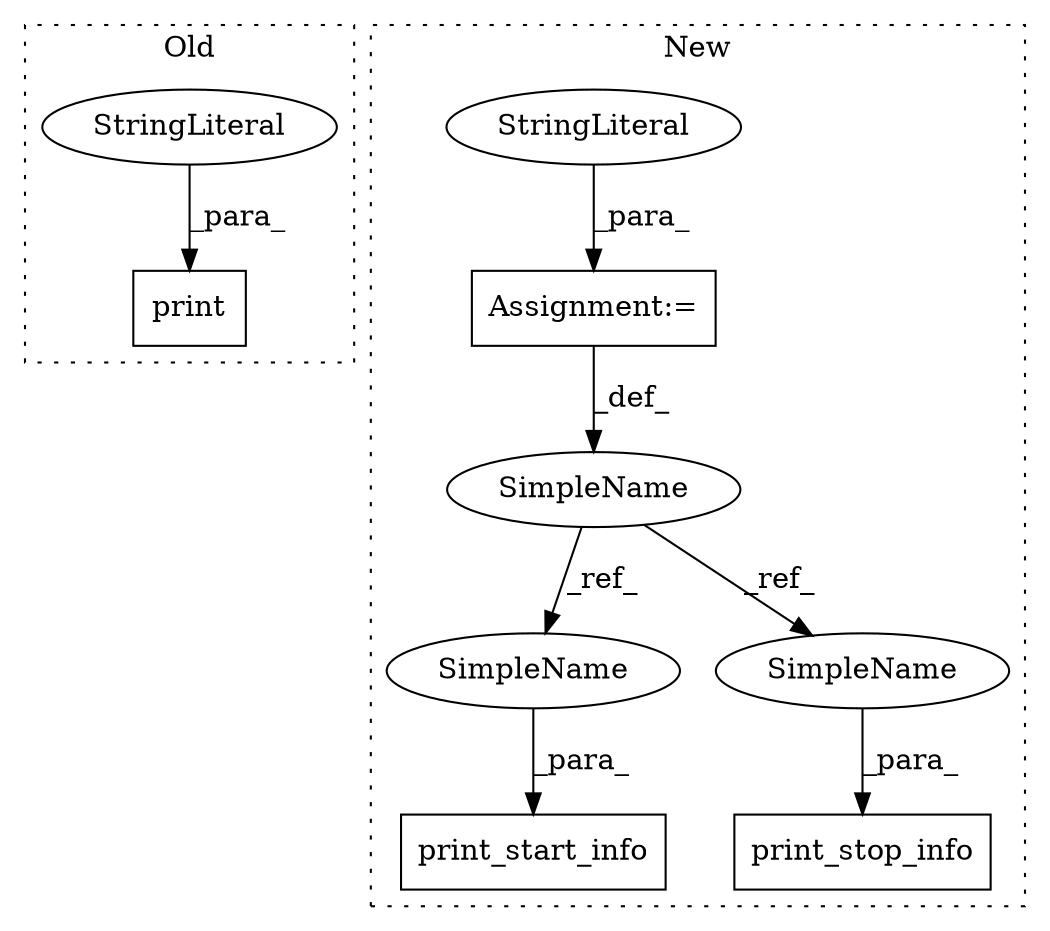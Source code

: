 digraph G {
subgraph cluster0 {
1 [label="print" a="32" s="12022,12034" l="6,1" shape="box"];
5 [label="StringLiteral" a="45" s="12028" l="6" shape="ellipse"];
label = "Old";
style="dotted";
}
subgraph cluster1 {
2 [label="print_stop_info" a="32" s="17493,17514" l="16,1" shape="box"];
3 [label="SimpleName" a="42" s="17303" l="5" shape="ellipse"];
4 [label="print_start_info" a="32" s="17332,17354" l="17,1" shape="box"];
6 [label="Assignment:=" a="7" s="17308" l="1" shape="box"];
7 [label="StringLiteral" a="45" s="17309" l="17" shape="ellipse"];
8 [label="SimpleName" a="42" s="17349" l="5" shape="ellipse"];
9 [label="SimpleName" a="42" s="17509" l="5" shape="ellipse"];
label = "New";
style="dotted";
}
3 -> 8 [label="_ref_"];
3 -> 9 [label="_ref_"];
5 -> 1 [label="_para_"];
6 -> 3 [label="_def_"];
7 -> 6 [label="_para_"];
8 -> 4 [label="_para_"];
9 -> 2 [label="_para_"];
}